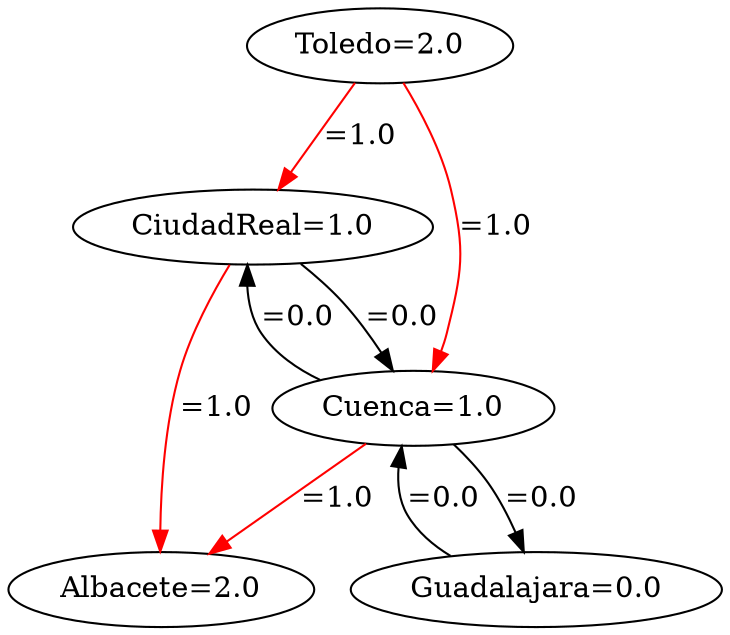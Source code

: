 strict digraph G {
  1 [ label="Toledo=2.0" ];
  2 [ label="CiudadReal=1.0" ];
  3 [ label="Cuenca=1.0" ];
  4 [ label="Guadalajara=0.0" ];
  5 [ label="Albacete=2.0" ];
  1 -> 2 [ label="=1.0" color="red" ];
  1 -> 3 [ label="=1.0" color="red" ];
  2 -> 5 [ label="=1.0" color="red" ];
  2 -> 3 [ label="=0.0" ];
  3 -> 2 [ label="=0.0" ];
  3 -> 5 [ label="=1.0" color="red" ];
  3 -> 4 [ label="=0.0" ];
  4 -> 3 [ label="=0.0" ];
}
